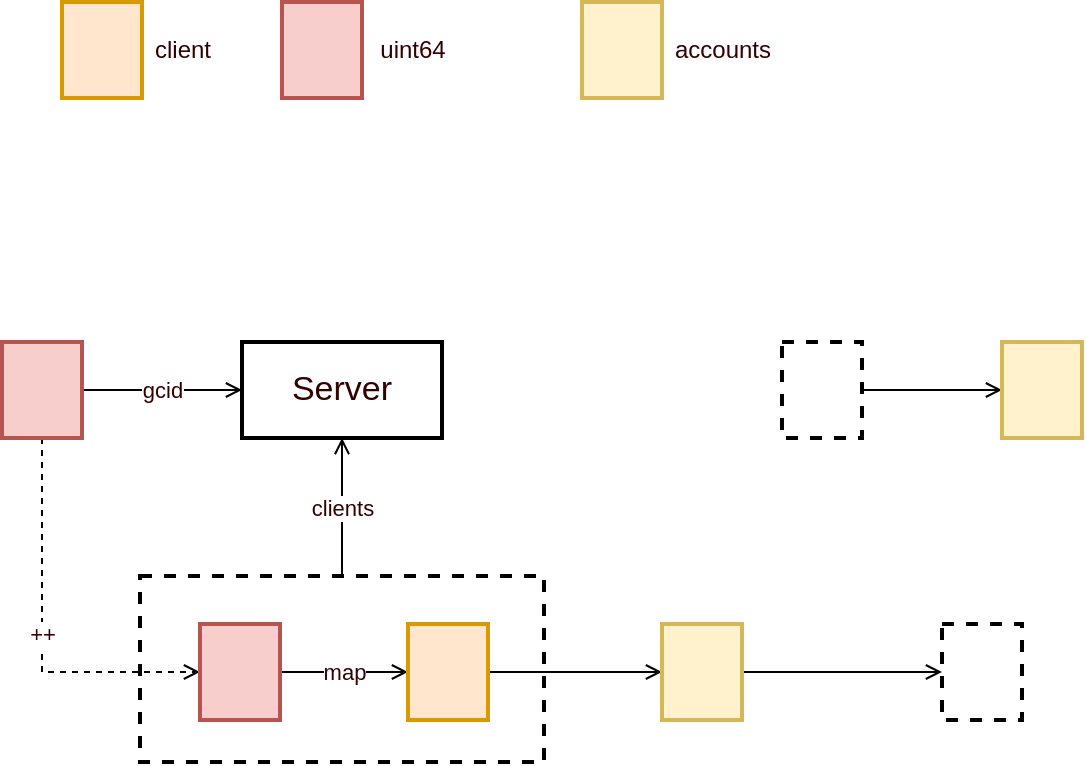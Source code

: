 <mxfile version="14.6.13" type="device" pages="5"><diagram id="h4RINFtfSCh9x0rTuDPa" name="overview"><mxGraphModel dx="2066" dy="1097" grid="1" gridSize="10" guides="1" tooltips="1" connect="1" arrows="1" fold="1" page="1" pageScale="1" pageWidth="827" pageHeight="1169" math="0" shadow="0"><root><mxCell id="RES0l4kXHB43mIRgiG5i-0"/><mxCell id="RES0l4kXHB43mIRgiG5i-1" parent="RES0l4kXHB43mIRgiG5i-0"/><mxCell id="7RLZw9Kv0_2zEB_T1hyp-14" value="" style="rounded=0;whiteSpace=wrap;html=1;strokeWidth=2;fontSize=17;fontColor=#330000;fillColor=none;dashed=1;" parent="RES0l4kXHB43mIRgiG5i-1" vertex="1"><mxGeometry x="289" y="537" width="202" height="93" as="geometry"/></mxCell><mxCell id="cq1QBiAKaF2dS-GmciVo-0" value="Server" style="rounded=0;whiteSpace=wrap;html=1;strokeWidth=2;fontSize=17;fontColor=#330000;fillColor=#ffffff;" parent="RES0l4kXHB43mIRgiG5i-1" vertex="1"><mxGeometry x="340" y="420" width="100" height="48" as="geometry"/></mxCell><mxCell id="7RLZw9Kv0_2zEB_T1hyp-1" value="" style="rounded=0;whiteSpace=wrap;html=1;strokeWidth=2;fontSize=17;fillColor=#ffe6cc;strokeColor=#d79b00;" parent="RES0l4kXHB43mIRgiG5i-1" vertex="1"><mxGeometry x="250" y="250" width="40" height="48" as="geometry"/></mxCell><mxCell id="7RLZw9Kv0_2zEB_T1hyp-2" value="client" style="text;html=1;align=center;verticalAlign=middle;resizable=0;points=[];autosize=1;strokeColor=none;fontColor=#330000;" parent="RES0l4kXHB43mIRgiG5i-1" vertex="1"><mxGeometry x="290" y="264" width="40" height="20" as="geometry"/></mxCell><mxCell id="7RLZw9Kv0_2zEB_T1hyp-7" value="gcid" style="edgeStyle=orthogonalEdgeStyle;rounded=0;orthogonalLoop=1;jettySize=auto;html=1;fontColor=#330000;startArrow=none;startFill=0;endArrow=open;endFill=0;" parent="RES0l4kXHB43mIRgiG5i-1" source="7RLZw9Kv0_2zEB_T1hyp-5" target="cq1QBiAKaF2dS-GmciVo-0" edge="1"><mxGeometry relative="1" as="geometry"/></mxCell><mxCell id="7RLZw9Kv0_2zEB_T1hyp-9" value="++" style="edgeStyle=orthogonalEdgeStyle;rounded=0;orthogonalLoop=1;jettySize=auto;html=1;fontColor=#330000;startArrow=none;startFill=0;endArrow=open;endFill=0;dashed=1;entryX=0;entryY=0.5;entryDx=0;entryDy=0;exitX=0.5;exitY=1;exitDx=0;exitDy=0;" parent="RES0l4kXHB43mIRgiG5i-1" source="7RLZw9Kv0_2zEB_T1hyp-5" target="7RLZw9Kv0_2zEB_T1hyp-8" edge="1"><mxGeometry relative="1" as="geometry"/></mxCell><mxCell id="7RLZw9Kv0_2zEB_T1hyp-5" value="" style="rounded=0;whiteSpace=wrap;html=1;strokeWidth=2;fontSize=17;fillColor=#f8cecc;strokeColor=#b85450;" parent="RES0l4kXHB43mIRgiG5i-1" vertex="1"><mxGeometry x="220" y="420" width="40" height="48" as="geometry"/></mxCell><mxCell id="7RLZw9Kv0_2zEB_T1hyp-13" value="map" style="edgeStyle=orthogonalEdgeStyle;rounded=0;orthogonalLoop=1;jettySize=auto;html=1;fontColor=#330000;startArrow=none;startFill=0;endArrow=open;endFill=0;" parent="RES0l4kXHB43mIRgiG5i-1" source="7RLZw9Kv0_2zEB_T1hyp-8" target="7RLZw9Kv0_2zEB_T1hyp-12" edge="1"><mxGeometry relative="1" as="geometry"/></mxCell><mxCell id="7RLZw9Kv0_2zEB_T1hyp-8" value="" style="rounded=0;whiteSpace=wrap;html=1;strokeWidth=2;fontSize=17;fillColor=#f8cecc;strokeColor=#b85450;" parent="RES0l4kXHB43mIRgiG5i-1" vertex="1"><mxGeometry x="319" y="561" width="40" height="48" as="geometry"/></mxCell><mxCell id="7RLZw9Kv0_2zEB_T1hyp-10" value="" style="rounded=0;whiteSpace=wrap;html=1;strokeWidth=2;fontSize=17;fillColor=#f8cecc;strokeColor=#b85450;" parent="RES0l4kXHB43mIRgiG5i-1" vertex="1"><mxGeometry x="360" y="250" width="40" height="48" as="geometry"/></mxCell><mxCell id="7RLZw9Kv0_2zEB_T1hyp-11" value="uint64" style="text;html=1;align=center;verticalAlign=middle;resizable=0;points=[];autosize=1;strokeColor=none;fontColor=#330000;" parent="RES0l4kXHB43mIRgiG5i-1" vertex="1"><mxGeometry x="400" y="264" width="50" height="20" as="geometry"/></mxCell><mxCell id="7RLZw9Kv0_2zEB_T1hyp-29" style="edgeStyle=orthogonalEdgeStyle;rounded=0;orthogonalLoop=1;jettySize=auto;html=1;exitX=1;exitY=0.5;exitDx=0;exitDy=0;entryX=0;entryY=0.5;entryDx=0;entryDy=0;fontColor=#330000;startArrow=none;startFill=0;endArrow=open;endFill=0;" parent="RES0l4kXHB43mIRgiG5i-1" source="7RLZw9Kv0_2zEB_T1hyp-12" target="7RLZw9Kv0_2zEB_T1hyp-28" edge="1"><mxGeometry relative="1" as="geometry"/></mxCell><mxCell id="7RLZw9Kv0_2zEB_T1hyp-12" value="" style="rounded=0;whiteSpace=wrap;html=1;strokeWidth=2;fontSize=17;fillColor=#ffe6cc;strokeColor=#d79b00;" parent="RES0l4kXHB43mIRgiG5i-1" vertex="1"><mxGeometry x="423" y="561" width="40" height="48" as="geometry"/></mxCell><mxCell id="7RLZw9Kv0_2zEB_T1hyp-15" value="clients" style="edgeStyle=orthogonalEdgeStyle;rounded=0;orthogonalLoop=1;jettySize=auto;html=1;exitX=0.5;exitY=0;exitDx=0;exitDy=0;entryX=0.5;entryY=1;entryDx=0;entryDy=0;fontColor=#330000;startArrow=none;startFill=0;endArrow=open;endFill=0;" parent="RES0l4kXHB43mIRgiG5i-1" source="7RLZw9Kv0_2zEB_T1hyp-14" target="cq1QBiAKaF2dS-GmciVo-0" edge="1"><mxGeometry relative="1" as="geometry"/></mxCell><mxCell id="7RLZw9Kv0_2zEB_T1hyp-25" value="" style="edgeStyle=orthogonalEdgeStyle;rounded=0;orthogonalLoop=1;jettySize=auto;html=1;fontColor=#330000;startArrow=none;startFill=0;endArrow=open;endFill=0;" parent="RES0l4kXHB43mIRgiG5i-1" source="7RLZw9Kv0_2zEB_T1hyp-22" target="7RLZw9Kv0_2zEB_T1hyp-24" edge="1"><mxGeometry relative="1" as="geometry"/></mxCell><mxCell id="7RLZw9Kv0_2zEB_T1hyp-22" value="" style="rounded=0;whiteSpace=wrap;html=1;strokeWidth=2;fontSize=17;dashed=1;fontColor=#330000;fillColor=#ffffff;" parent="RES0l4kXHB43mIRgiG5i-1" vertex="1"><mxGeometry x="610" y="420" width="40" height="48" as="geometry"/></mxCell><mxCell id="7RLZw9Kv0_2zEB_T1hyp-24" value="" style="rounded=0;whiteSpace=wrap;html=1;strokeWidth=2;fontSize=17;fillColor=#fff2cc;strokeColor=#d6b656;" parent="RES0l4kXHB43mIRgiG5i-1" vertex="1"><mxGeometry x="720" y="420" width="40" height="48" as="geometry"/></mxCell><mxCell id="7RLZw9Kv0_2zEB_T1hyp-26" value="" style="rounded=0;whiteSpace=wrap;html=1;strokeWidth=2;fontSize=17;fillColor=#fff2cc;strokeColor=#d6b656;" parent="RES0l4kXHB43mIRgiG5i-1" vertex="1"><mxGeometry x="510" y="250" width="40" height="48" as="geometry"/></mxCell><mxCell id="7RLZw9Kv0_2zEB_T1hyp-27" value="accounts" style="text;html=1;align=center;verticalAlign=middle;resizable=0;points=[];autosize=1;strokeColor=none;fontColor=#330000;" parent="RES0l4kXHB43mIRgiG5i-1" vertex="1"><mxGeometry x="550" y="264" width="60" height="20" as="geometry"/></mxCell><mxCell id="7RLZw9Kv0_2zEB_T1hyp-30" style="edgeStyle=orthogonalEdgeStyle;rounded=0;orthogonalLoop=1;jettySize=auto;html=1;exitX=1;exitY=0.5;exitDx=0;exitDy=0;fontColor=#330000;startArrow=none;startFill=0;endArrow=open;endFill=0;entryX=0;entryY=0.5;entryDx=0;entryDy=0;" parent="RES0l4kXHB43mIRgiG5i-1" source="7RLZw9Kv0_2zEB_T1hyp-28" target="7RLZw9Kv0_2zEB_T1hyp-31" edge="1"><mxGeometry relative="1" as="geometry"><mxPoint x="680" y="585" as="targetPoint"/></mxGeometry></mxCell><mxCell id="7RLZw9Kv0_2zEB_T1hyp-28" value="" style="rounded=0;whiteSpace=wrap;html=1;strokeWidth=2;fontSize=17;fillColor=#fff2cc;strokeColor=#d6b656;" parent="RES0l4kXHB43mIRgiG5i-1" vertex="1"><mxGeometry x="550" y="561" width="40" height="48" as="geometry"/></mxCell><mxCell id="7RLZw9Kv0_2zEB_T1hyp-31" value="" style="rounded=0;whiteSpace=wrap;html=1;strokeWidth=2;fontSize=17;dashed=1;fontColor=#330000;fillColor=#ffffff;" parent="RES0l4kXHB43mIRgiG5i-1" vertex="1"><mxGeometry x="690" y="561" width="40" height="48" as="geometry"/></mxCell></root></mxGraphModel></diagram><diagram id="_3L41izpshyS6kLxPqb4" name="message"><mxGraphModel dx="2066" dy="1097" grid="1" gridSize="10" guides="1" tooltips="1" connect="1" arrows="1" fold="1" page="1" pageScale="1" pageWidth="827" pageHeight="1169" math="0" shadow="0"><root><mxCell id="0"/><mxCell id="1" parent="0"/><mxCell id="ISKHGN2ewVVtXIytyZ2p-1" value="server" style="rounded=1;whiteSpace=wrap;html=1;arcSize=40;" parent="1" vertex="1"><mxGeometry x="364" y="170" width="120" height="40" as="geometry"/></mxCell><mxCell id="ISKHGN2ewVVtXIytyZ2p-2" value="" style="edgeStyle=orthogonalEdgeStyle;html=1;verticalAlign=bottom;endArrow=open;endSize=8;" parent="1" source="ISKHGN2ewVVtXIytyZ2p-1" edge="1"><mxGeometry relative="1" as="geometry"><mxPoint x="424" y="560" as="targetPoint"/></mxGeometry></mxCell><mxCell id="ISKHGN2ewVVtXIytyZ2p-3" value="subscribe" style="rounded=1;whiteSpace=wrap;html=1;arcSize=40;" parent="1" vertex="1"><mxGeometry x="70" y="170" width="120" height="40" as="geometry"/></mxCell><mxCell id="ISKHGN2ewVVtXIytyZ2p-4" value="" style="edgeStyle=orthogonalEdgeStyle;html=1;verticalAlign=bottom;endArrow=open;endSize=8;" parent="1" source="ISKHGN2ewVVtXIytyZ2p-3" edge="1"><mxGeometry relative="1" as="geometry"><mxPoint x="130" y="580" as="targetPoint"/></mxGeometry></mxCell><mxCell id="ISKHGN2ewVVtXIytyZ2p-5" value="publish" style="rounded=1;whiteSpace=wrap;html=1;arcSize=40;" parent="1" vertex="1"><mxGeometry x="670" y="170" width="120" height="40" as="geometry"/></mxCell><mxCell id="ISKHGN2ewVVtXIytyZ2p-6" value="" style="edgeStyle=orthogonalEdgeStyle;html=1;verticalAlign=bottom;endArrow=open;endSize=8;" parent="1" source="ISKHGN2ewVVtXIytyZ2p-5" edge="1"><mxGeometry relative="1" as="geometry"><mxPoint x="730" y="570" as="targetPoint"/></mxGeometry></mxCell><mxCell id="ISKHGN2ewVVtXIytyZ2p-8" value="INFO" style="html=1;verticalAlign=bottom;endArrow=none;startArrow=block;startFill=1;endFill=0;" parent="1" edge="1"><mxGeometry width="80" relative="1" as="geometry"><mxPoint x="140" y="260" as="sourcePoint"/><mxPoint x="410" y="260" as="targetPoint"/></mxGeometry></mxCell><mxCell id="ISKHGN2ewVVtXIytyZ2p-10" value="INFO" style="html=1;verticalAlign=bottom;endArrow=block;startArrow=none;startFill=0;endFill=1;" parent="1" edge="1"><mxGeometry width="80" relative="1" as="geometry"><mxPoint x="440" y="350" as="sourcePoint"/><mxPoint x="710" y="350" as="targetPoint"/></mxGeometry></mxCell><mxCell id="ISKHGN2ewVVtXIytyZ2p-11" value="CONNECT" style="html=1;verticalAlign=bottom;endArrow=block;startArrow=none;startFill=0;endFill=1;" parent="1" edge="1"><mxGeometry width="80" relative="1" as="geometry"><mxPoint x="144" y="310" as="sourcePoint"/><mxPoint x="414" y="310" as="targetPoint"/></mxGeometry></mxCell><mxCell id="ISKHGN2ewVVtXIytyZ2p-12" value="SUB" style="html=1;verticalAlign=bottom;endArrow=block;startArrow=none;startFill=0;endFill=1;" parent="1" edge="1"><mxGeometry width="80" relative="1" as="geometry"><mxPoint x="144" y="370" as="sourcePoint"/><mxPoint x="414" y="370" as="targetPoint"/></mxGeometry></mxCell><mxCell id="ISKHGN2ewVVtXIytyZ2p-13" value="CONNECT" style="html=1;verticalAlign=bottom;endArrow=none;startArrow=block;startFill=1;endFill=0;" parent="1" edge="1"><mxGeometry width="80" relative="1" as="geometry"><mxPoint x="440" y="400" as="sourcePoint"/><mxPoint x="710" y="400" as="targetPoint"/></mxGeometry></mxCell><mxCell id="ISKHGN2ewVVtXIytyZ2p-14" value="PUB" style="html=1;verticalAlign=bottom;endArrow=none;startArrow=block;startFill=1;endFill=0;" parent="1" edge="1"><mxGeometry width="80" relative="1" as="geometry"><mxPoint x="440" y="460" as="sourcePoint"/><mxPoint x="710" y="460" as="targetPoint"/></mxGeometry></mxCell><mxCell id="ISKHGN2ewVVtXIytyZ2p-15" value="MSG" style="html=1;verticalAlign=bottom;endArrow=none;startArrow=block;startFill=1;endFill=0;" parent="1" edge="1"><mxGeometry width="80" relative="1" as="geometry"><mxPoint x="144" y="480" as="sourcePoint"/><mxPoint x="414" y="480" as="targetPoint"/></mxGeometry></mxCell></root></mxGraphModel></diagram><diagram id="L4mrSc72nYsSrHOKKoh1" name="sublist"><mxGraphModel dx="2066" dy="1097" grid="1" gridSize="10" guides="1" tooltips="1" connect="1" arrows="1" fold="1" page="1" pageScale="1" pageWidth="827" pageHeight="1169" math="0" shadow="0"><root><mxCell id="18H9KbDrCrHH_IUkFvvZ-0"/><mxCell id="18H9KbDrCrHH_IUkFvvZ-1" parent="18H9KbDrCrHH_IUkFvvZ-0"/><mxCell id="FksagteWSIFmfYy2PmZ5-102" value="" style="rounded=0;whiteSpace=wrap;html=1;strokeWidth=2;fontSize=17;fillColor=#f5f5f5;strokeColor=#666666;fontColor=#333333;" parent="18H9KbDrCrHH_IUkFvvZ-1" vertex="1"><mxGeometry x="432" y="947" width="180" height="70" as="geometry"/></mxCell><mxCell id="FksagteWSIFmfYy2PmZ5-109" value="" style="rounded=0;whiteSpace=wrap;html=1;strokeWidth=2;fontSize=17;fillColor=#f5f5f5;strokeColor=#666666;fontColor=#333333;shadow=0;" parent="18H9KbDrCrHH_IUkFvvZ-1" vertex="1"><mxGeometry x="487" y="1065" width="70" height="70" as="geometry"/></mxCell><mxCell id="FksagteWSIFmfYy2PmZ5-95" value="" style="rounded=0;whiteSpace=wrap;html=1;strokeWidth=2;fontSize=17;fillColor=#f5f5f5;strokeColor=#666666;fontColor=#333333;" parent="18H9KbDrCrHH_IUkFvvZ-1" vertex="1"><mxGeometry x="432" y="830" width="180" height="70" as="geometry"/></mxCell><mxCell id="FksagteWSIFmfYy2PmZ5-34" value="" style="rounded=0;whiteSpace=wrap;html=1;strokeWidth=2;fontSize=17;dashed=1;fillColor=none;" parent="18H9KbDrCrHH_IUkFvvZ-1" vertex="1"><mxGeometry x="275" y="632.5" width="210" height="90" as="geometry"/></mxCell><mxCell id="FksagteWSIFmfYy2PmZ5-44" value="" style="rounded=0;whiteSpace=wrap;html=1;strokeWidth=2;fontSize=17;fillColor=#f5f5f5;strokeColor=#666666;fontColor=#333333;" parent="18H9KbDrCrHH_IUkFvvZ-1" vertex="1"><mxGeometry x="87" y="189" width="450" height="150" as="geometry"/></mxCell><mxCell id="FksagteWSIFmfYy2PmZ5-49" value="" style="rounded=0;whiteSpace=wrap;html=1;strokeWidth=2;fontSize=17;dashed=1;fillColor=none;" parent="18H9KbDrCrHH_IUkFvvZ-1" vertex="1"><mxGeometry x="130" y="371.5" width="370" height="370" as="geometry"/></mxCell><mxCell id="FksagteWSIFmfYy2PmZ5-43" value="" style="rounded=0;whiteSpace=wrap;html=1;strokeWidth=2;fontSize=17;fillColor=none;dashed=1;" parent="18H9KbDrCrHH_IUkFvvZ-1" vertex="1"><mxGeometry x="305" y="218" width="220" height="92" as="geometry"/></mxCell><mxCell id="BFQq_Hk1QNxnC1fBzy6L-9" value="map" style="edgeStyle=orthogonalEdgeStyle;rounded=0;orthogonalLoop=1;jettySize=auto;html=1;exitX=1;exitY=0.5;exitDx=0;exitDy=0;entryX=0;entryY=0.5;entryDx=0;entryDy=0;startArrow=none;startFill=0;endArrow=open;endFill=0;" parent="18H9KbDrCrHH_IUkFvvZ-1" source="BFQq_Hk1QNxnC1fBzy6L-10" target="BFQq_Hk1QNxnC1fBzy6L-11" edge="1"><mxGeometry relative="1" as="geometry"/></mxCell><mxCell id="BFQq_Hk1QNxnC1fBzy6L-10" value="" style="rounded=0;whiteSpace=wrap;html=1;strokeWidth=2;fontSize=17;fillColor=#ffe6cc;strokeColor=#d79b00;" parent="18H9KbDrCrHH_IUkFvvZ-1" vertex="1"><mxGeometry x="330" y="240" width="40" height="48" as="geometry"/></mxCell><mxCell id="FksagteWSIFmfYy2PmZ5-68" style="edgeStyle=orthogonalEdgeStyle;rounded=0;orthogonalLoop=1;jettySize=auto;html=1;exitX=1;exitY=0.5;exitDx=0;exitDy=0;entryX=1;entryY=0.5;entryDx=0;entryDy=0;endArrow=block;endFill=0;" parent="18H9KbDrCrHH_IUkFvvZ-1" source="BFQq_Hk1QNxnC1fBzy6L-11" target="FksagteWSIFmfYy2PmZ5-49" edge="1"><mxGeometry relative="1" as="geometry"><Array as="points"><mxPoint x="590" y="264.5"/><mxPoint x="590" y="556.5"/></Array></mxGeometry></mxCell><mxCell id="BFQq_Hk1QNxnC1fBzy6L-11" value="" style="rounded=0;whiteSpace=wrap;html=1;strokeWidth=2;fontSize=17;fillColor=#dae8fc;strokeColor=#6c8ebf;" parent="18H9KbDrCrHH_IUkFvvZ-1" vertex="1"><mxGeometry x="460" y="240" width="40" height="48" as="geometry"/></mxCell><mxCell id="BFQq_Hk1QNxnC1fBzy6L-19" value="" style="rounded=0;whiteSpace=wrap;html=1;strokeWidth=2;fontSize=17;fillColor=#dae8fc;strokeColor=#6c8ebf;" parent="18H9KbDrCrHH_IUkFvvZ-1" vertex="1"><mxGeometry x="129" y="70" width="40" height="48" as="geometry"/></mxCell><mxCell id="BFQq_Hk1QNxnC1fBzy6L-20" value="node" style="text;html=1;align=center;verticalAlign=middle;resizable=0;points=[];autosize=1;strokeColor=none;" parent="18H9KbDrCrHH_IUkFvvZ-1" vertex="1"><mxGeometry x="169" y="84" width="40" height="20" as="geometry"/></mxCell><mxCell id="FksagteWSIFmfYy2PmZ5-9" value="" style="rounded=0;whiteSpace=wrap;html=1;strokeWidth=2;fontSize=17;fillColor=#fff2cc;strokeColor=#d6b656;" parent="18H9KbDrCrHH_IUkFvvZ-1" vertex="1"><mxGeometry x="269" y="70" width="40" height="48" as="geometry"/></mxCell><mxCell id="FksagteWSIFmfYy2PmZ5-10" value="*subscription" style="text;html=1;align=center;verticalAlign=middle;resizable=0;points=[];autosize=1;strokeColor=none;" parent="18H9KbDrCrHH_IUkFvvZ-1" vertex="1"><mxGeometry x="309" y="84" width="80" height="20" as="geometry"/></mxCell><mxCell id="FksagteWSIFmfYy2PmZ5-13" value="map" style="edgeStyle=orthogonalEdgeStyle;rounded=0;orthogonalLoop=1;jettySize=auto;html=1;exitX=1;exitY=0.5;exitDx=0;exitDy=0;entryX=0;entryY=0.5;entryDx=0;entryDy=0;endArrow=open;endFill=0;" parent="18H9KbDrCrHH_IUkFvvZ-1" source="FksagteWSIFmfYy2PmZ5-11" target="FksagteWSIFmfYy2PmZ5-12" edge="1"><mxGeometry relative="1" as="geometry"/></mxCell><mxCell id="FksagteWSIFmfYy2PmZ5-11" value="" style="rounded=0;whiteSpace=wrap;html=1;strokeWidth=2;fontSize=17;fillColor=#fff2cc;strokeColor=#d6b656;" parent="18H9KbDrCrHH_IUkFvvZ-1" vertex="1"><mxGeometry x="230" y="527" width="40" height="48" as="geometry"/></mxCell><mxCell id="FksagteWSIFmfYy2PmZ5-12" value="" style="rounded=0;whiteSpace=wrap;html=1;strokeWidth=2;fontSize=17;fillColor=#fff2cc;strokeColor=#d6b656;" parent="18H9KbDrCrHH_IUkFvvZ-1" vertex="1"><mxGeometry x="367" y="527" width="40" height="48" as="geometry"/></mxCell><mxCell id="FksagteWSIFmfYy2PmZ5-26" value="" style="rounded=0;whiteSpace=wrap;html=1;strokeWidth=2;fontSize=17;dashed=1;fillColor=none;" parent="18H9KbDrCrHH_IUkFvvZ-1" vertex="1"><mxGeometry x="210" y="507" width="210" height="90" as="geometry"/></mxCell><mxCell id="FksagteWSIFmfYy2PmZ5-28" value="&amp;gt;" style="rounded=0;whiteSpace=wrap;html=1;strokeWidth=2;fontSize=17;fillColor=#dae8fc;strokeColor=#6c8ebf;" parent="18H9KbDrCrHH_IUkFvvZ-1" vertex="1"><mxGeometry x="210" y="242" width="40" height="48" as="geometry"/></mxCell><mxCell id="FksagteWSIFmfYy2PmZ5-29" value="&lt;sub style=&quot;font-size: 30px;&quot;&gt;*&lt;/sub&gt;" style="rounded=0;whiteSpace=wrap;html=1;strokeWidth=2;fontSize=30;fillColor=#dae8fc;strokeColor=#6c8ebf;" parent="18H9KbDrCrHH_IUkFvvZ-1" vertex="1"><mxGeometry x="109" y="242" width="40" height="48" as="geometry"/></mxCell><mxCell id="FksagteWSIFmfYy2PmZ5-31" value="map" style="edgeStyle=orthogonalEdgeStyle;rounded=0;orthogonalLoop=1;jettySize=auto;html=1;exitX=1;exitY=0.5;exitDx=0;exitDy=0;entryX=0;entryY=0.5;entryDx=0;entryDy=0;endArrow=open;endFill=0;" parent="18H9KbDrCrHH_IUkFvvZ-1" source="FksagteWSIFmfYy2PmZ5-32" target="FksagteWSIFmfYy2PmZ5-33" edge="1"><mxGeometry relative="1" as="geometry"/></mxCell><mxCell id="FksagteWSIFmfYy2PmZ5-32" value="" style="rounded=0;whiteSpace=wrap;html=1;strokeWidth=2;fontSize=17;fillColor=#fff2cc;strokeColor=#d6b656;" parent="18H9KbDrCrHH_IUkFvvZ-1" vertex="1"><mxGeometry x="295" y="652.5" width="40" height="48" as="geometry"/></mxCell><mxCell id="FksagteWSIFmfYy2PmZ5-33" value="" style="rounded=0;whiteSpace=wrap;html=1;strokeWidth=2;fontSize=17;fillColor=#fff2cc;strokeColor=#d6b656;" parent="18H9KbDrCrHH_IUkFvvZ-1" vertex="1"><mxGeometry x="432" y="652.5" width="40" height="48" as="geometry"/></mxCell><mxCell id="FksagteWSIFmfYy2PmZ5-36" value="map" style="edgeStyle=orthogonalEdgeStyle;rounded=0;orthogonalLoop=1;jettySize=auto;html=1;exitX=1;exitY=0.5;exitDx=0;exitDy=0;entryX=0;entryY=0.5;entryDx=0;entryDy=0;endArrow=open;endFill=0;" parent="18H9KbDrCrHH_IUkFvvZ-1" source="FksagteWSIFmfYy2PmZ5-52" target="FksagteWSIFmfYy2PmZ5-34" edge="1"><mxGeometry relative="1" as="geometry"><mxPoint x="-15" y="750.5" as="sourcePoint"/></mxGeometry></mxCell><mxCell id="FksagteWSIFmfYy2PmZ5-45" value="level" style="text;html=1;align=center;verticalAlign=middle;resizable=0;points=[];autosize=1;strokeColor=none;" parent="18H9KbDrCrHH_IUkFvvZ-1" vertex="1"><mxGeometry x="87" y="190" width="40" height="20" as="geometry"/></mxCell><mxCell id="FksagteWSIFmfYy2PmZ5-52" value="" style="rounded=0;whiteSpace=wrap;html=1;strokeWidth=2;fontSize=17;" parent="18H9KbDrCrHH_IUkFvvZ-1" vertex="1"><mxGeometry x="165" y="653.5" width="40" height="48" as="geometry"/></mxCell><mxCell id="FksagteWSIFmfYy2PmZ5-53" value="queue" style="text;html=1;align=center;verticalAlign=middle;resizable=0;points=[];autosize=1;strokeColor=none;" parent="18H9KbDrCrHH_IUkFvvZ-1" vertex="1"><mxGeometry x="160" y="702.5" width="50" height="20" as="geometry"/></mxCell><mxCell id="FksagteWSIFmfYy2PmZ5-54" value="" style="rounded=0;whiteSpace=wrap;html=1;strokeWidth=2;fontSize=17;fillColor=#f5f5f5;strokeColor=#666666;fontColor=#333333;" parent="18H9KbDrCrHH_IUkFvvZ-1" vertex="1"><mxGeometry x="416" y="70" width="40" height="48" as="geometry"/></mxCell><mxCell id="FksagteWSIFmfYy2PmZ5-55" value="level" style="text;html=1;align=center;verticalAlign=middle;resizable=0;points=[];autosize=1;strokeColor=none;" parent="18H9KbDrCrHH_IUkFvvZ-1" vertex="1"><mxGeometry x="456" y="84" width="40" height="20" as="geometry"/></mxCell><mxCell id="FksagteWSIFmfYy2PmZ5-69" value="root" style="text;html=1;align=center;verticalAlign=middle;resizable=0;points=[];autosize=1;strokeColor=none;" parent="18H9KbDrCrHH_IUkFvvZ-1" vertex="1"><mxGeometry x="87" y="170" width="40" height="20" as="geometry"/></mxCell><mxCell id="FksagteWSIFmfYy2PmZ5-80" style="edgeStyle=orthogonalEdgeStyle;rounded=0;orthogonalLoop=1;jettySize=auto;html=1;exitX=0;exitY=0.5;exitDx=0;exitDy=0;fontSize=26;endArrow=open;endFill=0;entryX=1;entryY=0.5;entryDx=0;entryDy=0;" parent="18H9KbDrCrHH_IUkFvvZ-1" source="FksagteWSIFmfYy2PmZ5-79" target="FksagteWSIFmfYy2PmZ5-33" edge="1"><mxGeometry relative="1" as="geometry"><mxPoint x="560" y="621.5" as="targetPoint"/></mxGeometry></mxCell><mxCell id="FksagteWSIFmfYy2PmZ5-79" value="Client" style="rounded=0;whiteSpace=wrap;html=1;strokeWidth=2;fontSize=17;" parent="18H9KbDrCrHH_IUkFvvZ-1" vertex="1"><mxGeometry x="547" y="652.5" width="100" height="48" as="geometry"/></mxCell><mxCell id="FksagteWSIFmfYy2PmZ5-82" value="token" style="text;html=1;align=center;verticalAlign=middle;resizable=0;points=[];autosize=1;strokeColor=none;fontSize=12;" parent="18H9KbDrCrHH_IUkFvvZ-1" vertex="1"><mxGeometry x="330" y="222" width="40" height="20" as="geometry"/></mxCell><mxCell id="FksagteWSIFmfYy2PmZ5-94" value="" style="edgeStyle=none;rounded=0;orthogonalLoop=1;jettySize=auto;html=1;fontSize=17;endArrow=open;endFill=0;" parent="18H9KbDrCrHH_IUkFvvZ-1" edge="1"><mxGeometry relative="1" as="geometry"><mxPoint x="250" y="985" as="sourcePoint"/><mxPoint x="310" y="985" as="targetPoint"/></mxGeometry></mxCell><mxCell id="FksagteWSIFmfYy2PmZ5-85" value="account.update.*" style="text;html=1;align=center;verticalAlign=middle;resizable=0;points=[];autosize=1;strokeColor=none;fontSize=17;" parent="18H9KbDrCrHH_IUkFvvZ-1" vertex="1"><mxGeometry x="90" y="967" width="140" height="30" as="geometry"/></mxCell><mxCell id="FksagteWSIFmfYy2PmZ5-88" value="account" style="text;html=1;align=center;verticalAlign=middle;resizable=0;points=[];autosize=1;strokeColor=none;fontSize=17;" parent="18H9KbDrCrHH_IUkFvvZ-1" vertex="1"><mxGeometry x="322" y="850" width="80" height="30" as="geometry"/></mxCell><mxCell id="FksagteWSIFmfYy2PmZ5-89" value="update" style="text;html=1;align=center;verticalAlign=middle;resizable=0;points=[];autosize=1;strokeColor=none;fontSize=17;" parent="18H9KbDrCrHH_IUkFvvZ-1" vertex="1"><mxGeometry x="327" y="967" width="70" height="30" as="geometry"/></mxCell><mxCell id="FksagteWSIFmfYy2PmZ5-90" value="*" style="text;html=1;align=center;verticalAlign=middle;resizable=0;points=[];autosize=1;strokeColor=none;fontSize=27;" parent="18H9KbDrCrHH_IUkFvvZ-1" vertex="1"><mxGeometry x="327" y="1080" width="30" height="40" as="geometry"/></mxCell><mxCell id="FksagteWSIFmfYy2PmZ5-97" value="map" style="edgeStyle=orthogonalEdgeStyle;rounded=0;orthogonalLoop=1;jettySize=auto;html=1;exitX=1;exitY=0.5;exitDx=0;exitDy=0;entryX=0;entryY=0.5;entryDx=0;entryDy=0;startArrow=none;startFill=0;endArrow=open;endFill=0;" parent="18H9KbDrCrHH_IUkFvvZ-1" source="FksagteWSIFmfYy2PmZ5-98" target="FksagteWSIFmfYy2PmZ5-99" edge="1"><mxGeometry relative="1" as="geometry"/></mxCell><mxCell id="FksagteWSIFmfYy2PmZ5-98" value="" style="rounded=0;whiteSpace=wrap;html=1;strokeWidth=2;fontSize=17;fillColor=#ffe6cc;strokeColor=#d79b00;" parent="18H9KbDrCrHH_IUkFvvZ-1" vertex="1"><mxGeometry x="452" y="841" width="40" height="48" as="geometry"/></mxCell><mxCell id="FksagteWSIFmfYy2PmZ5-108" style="edgeStyle=orthogonalEdgeStyle;rounded=0;orthogonalLoop=1;jettySize=auto;html=1;exitX=1;exitY=0.5;exitDx=0;exitDy=0;entryX=1;entryY=0.25;entryDx=0;entryDy=0;dashed=1;fontSize=17;endArrow=open;endFill=0;" parent="18H9KbDrCrHH_IUkFvvZ-1" source="FksagteWSIFmfYy2PmZ5-99" target="FksagteWSIFmfYy2PmZ5-102" edge="1"><mxGeometry relative="1" as="geometry"><Array as="points"><mxPoint x="630" y="865"/><mxPoint x="630" y="965"/></Array></mxGeometry></mxCell><mxCell id="FksagteWSIFmfYy2PmZ5-99" value="" style="rounded=0;whiteSpace=wrap;html=1;strokeWidth=2;fontSize=17;fillColor=#dae8fc;strokeColor=#6c8ebf;" parent="18H9KbDrCrHH_IUkFvvZ-1" vertex="1"><mxGeometry x="552" y="841" width="40" height="48" as="geometry"/></mxCell><mxCell id="FksagteWSIFmfYy2PmZ5-103" value="map" style="edgeStyle=orthogonalEdgeStyle;rounded=0;orthogonalLoop=1;jettySize=auto;html=1;exitX=1;exitY=0.5;exitDx=0;exitDy=0;entryX=0;entryY=0.5;entryDx=0;entryDy=0;startArrow=none;startFill=0;endArrow=open;endFill=0;" parent="18H9KbDrCrHH_IUkFvvZ-1" source="FksagteWSIFmfYy2PmZ5-104" target="FksagteWSIFmfYy2PmZ5-105" edge="1"><mxGeometry relative="1" as="geometry"/></mxCell><mxCell id="FksagteWSIFmfYy2PmZ5-104" value="" style="rounded=0;whiteSpace=wrap;html=1;strokeWidth=2;fontSize=17;fillColor=#ffe6cc;strokeColor=#d79b00;" parent="18H9KbDrCrHH_IUkFvvZ-1" vertex="1"><mxGeometry x="452" y="958" width="40" height="48" as="geometry"/></mxCell><mxCell id="FksagteWSIFmfYy2PmZ5-114" style="edgeStyle=orthogonalEdgeStyle;rounded=0;orthogonalLoop=1;jettySize=auto;html=1;exitX=1;exitY=0.5;exitDx=0;exitDy=0;entryX=1;entryY=0.5;entryDx=0;entryDy=0;dashed=1;fontSize=17;endArrow=open;endFill=0;" parent="18H9KbDrCrHH_IUkFvvZ-1" source="FksagteWSIFmfYy2PmZ5-105" target="FksagteWSIFmfYy2PmZ5-109" edge="1"><mxGeometry relative="1" as="geometry"><Array as="points"><mxPoint x="630" y="982"/><mxPoint x="630" y="1100"/></Array></mxGeometry></mxCell><mxCell id="FksagteWSIFmfYy2PmZ5-105" value="" style="rounded=0;whiteSpace=wrap;html=1;strokeWidth=2;fontSize=17;fillColor=#dae8fc;strokeColor=#6c8ebf;" parent="18H9KbDrCrHH_IUkFvvZ-1" vertex="1"><mxGeometry x="552" y="958" width="40" height="48" as="geometry"/></mxCell><mxCell id="FksagteWSIFmfYy2PmZ5-112" value="*" style="rounded=0;whiteSpace=wrap;html=1;strokeWidth=2;fontSize=27;fillColor=#dae8fc;strokeColor=#6c8ebf;verticalAlign=middle;" parent="18H9KbDrCrHH_IUkFvvZ-1" vertex="1"><mxGeometry x="502" y="1076" width="40" height="48" as="geometry"/></mxCell><mxCell id="FksagteWSIFmfYy2PmZ5-119" value="" style="edgeStyle=none;rounded=0;orthogonalLoop=1;jettySize=auto;html=1;fontSize=17;endArrow=open;endFill=0;" parent="18H9KbDrCrHH_IUkFvvZ-1" edge="1"><mxGeometry relative="1" as="geometry"><mxPoint x="250" y="950" as="sourcePoint"/><mxPoint x="310" y="890" as="targetPoint"/></mxGeometry></mxCell><mxCell id="FksagteWSIFmfYy2PmZ5-120" value="" style="edgeStyle=none;rounded=0;orthogonalLoop=1;jettySize=auto;html=1;fontSize=17;endArrow=open;endFill=0;" parent="18H9KbDrCrHH_IUkFvvZ-1" edge="1"><mxGeometry relative="1" as="geometry"><mxPoint x="250" y="1026" as="sourcePoint"/><mxPoint x="310" y="1080" as="targetPoint"/></mxGeometry></mxCell><mxCell id="FksagteWSIFmfYy2PmZ5-122" value="&lt;font style=&quot;font-size: 12px&quot;&gt;root&lt;/font&gt;" style="text;html=1;align=center;verticalAlign=middle;resizable=0;points=[];autosize=1;strokeColor=none;fontSize=12;" parent="18H9KbDrCrHH_IUkFvvZ-1" vertex="1"><mxGeometry x="432" y="810" width="40" height="20" as="geometry"/></mxCell><mxCell id="FksagteWSIFmfYy2PmZ5-123" value="account" style="text;html=1;align=center;verticalAlign=middle;resizable=0;points=[];autosize=1;strokeColor=none;fontSize=12;" parent="18H9KbDrCrHH_IUkFvvZ-1" vertex="1"><mxGeometry x="432" y="927" width="60" height="20" as="geometry"/></mxCell><mxCell id="FksagteWSIFmfYy2PmZ5-124" value="update" style="text;html=1;align=center;verticalAlign=middle;resizable=0;points=[];autosize=1;strokeColor=none;fontSize=12;" parent="18H9KbDrCrHH_IUkFvvZ-1" vertex="1"><mxGeometry x="487" y="1045" width="50" height="20" as="geometry"/></mxCell><mxCell id="IXTjnWBI4lOWEblSJZsS-10" value="" style="group" parent="18H9KbDrCrHH_IUkFvvZ-1" vertex="1" connectable="0"><mxGeometry x="190" y="400" width="250" height="75" as="geometry"/></mxCell><mxCell id="IXTjnWBI4lOWEblSJZsS-0" value="" style="rounded=0;whiteSpace=wrap;html=1;strokeWidth=2;fontSize=17;fillColor=#f5f5f5;strokeColor=#666666;fontColor=#333333;" parent="IXTjnWBI4lOWEblSJZsS-10" vertex="1"><mxGeometry x="14.5" width="225" height="75" as="geometry"/></mxCell><mxCell id="IXTjnWBI4lOWEblSJZsS-1" value="" style="rounded=0;whiteSpace=wrap;html=1;strokeWidth=2;fontSize=17;fillColor=none;dashed=1;" parent="IXTjnWBI4lOWEblSJZsS-10" vertex="1"><mxGeometry x="122.5" y="14" width="110.0" height="46" as="geometry"/></mxCell><mxCell id="IXTjnWBI4lOWEblSJZsS-3" value="" style="rounded=0;whiteSpace=wrap;html=1;strokeWidth=2;fontSize=17;fillColor=#ffe6cc;strokeColor=#d79b00;" parent="IXTjnWBI4lOWEblSJZsS-10" vertex="1"><mxGeometry x="135.0" y="25" width="20.0" height="24" as="geometry"/></mxCell><mxCell id="IXTjnWBI4lOWEblSJZsS-4" value="" style="rounded=0;whiteSpace=wrap;html=1;strokeWidth=2;fontSize=17;fillColor=#dae8fc;strokeColor=#6c8ebf;" parent="IXTjnWBI4lOWEblSJZsS-10" vertex="1"><mxGeometry x="200" y="25" width="20.0" height="24" as="geometry"/></mxCell><mxCell id="IXTjnWBI4lOWEblSJZsS-2" value="" style="edgeStyle=orthogonalEdgeStyle;rounded=0;orthogonalLoop=1;jettySize=auto;html=1;exitX=1;exitY=0.5;exitDx=0;exitDy=0;entryX=0;entryY=0.5;entryDx=0;entryDy=0;startArrow=none;startFill=0;endArrow=open;endFill=0;" parent="IXTjnWBI4lOWEblSJZsS-10" source="IXTjnWBI4lOWEblSJZsS-3" target="IXTjnWBI4lOWEblSJZsS-4" edge="1"><mxGeometry relative="1" as="geometry"/></mxCell><mxCell id="IXTjnWBI4lOWEblSJZsS-5" value="" style="rounded=0;whiteSpace=wrap;html=1;strokeWidth=2;fontSize=17;fillColor=#dae8fc;strokeColor=#6c8ebf;" parent="IXTjnWBI4lOWEblSJZsS-10" vertex="1"><mxGeometry x="75.0" y="26" width="20.0" height="24" as="geometry"/></mxCell><mxCell id="IXTjnWBI4lOWEblSJZsS-6" value="" style="rounded=0;whiteSpace=wrap;html=1;strokeWidth=2;fontSize=30;fillColor=#dae8fc;strokeColor=#6c8ebf;" parent="IXTjnWBI4lOWEblSJZsS-10" vertex="1"><mxGeometry x="24.5" y="26" width="20.0" height="24" as="geometry"/></mxCell><mxCell id="IXTjnWBI4lOWEblSJZsS-11" value="level" style="text;html=1;align=center;verticalAlign=middle;resizable=0;points=[];autosize=1;strokeColor=none;fontColor=#330000;" parent="IXTjnWBI4lOWEblSJZsS-10" vertex="1"><mxGeometry x="14.5" width="40" height="20" as="geometry"/></mxCell></root></mxGraphModel></diagram><diagram id="hUtT9SItdzd1uLHswSvd" name="server"><mxGraphModel dx="2066" dy="1097" grid="1" gridSize="10" guides="1" tooltips="1" connect="1" arrows="1" fold="1" page="1" pageScale="1" pageWidth="827" pageHeight="1169" math="0" shadow="0"><root><mxCell id="wVBenWPNwZOyuyF8eQFN-0"/><mxCell id="wVBenWPNwZOyuyF8eQFN-1" parent="wVBenWPNwZOyuyF8eQFN-0"/><mxCell id="wVBenWPNwZOyuyF8eQFN-11" style="edgeStyle=orthogonalEdgeStyle;rounded=0;orthogonalLoop=1;jettySize=auto;html=1;exitX=0.5;exitY=1;exitDx=0;exitDy=0;entryX=0.5;entryY=0;entryDx=0;entryDy=0;dashed=1;fontSize=12;endArrow=open;endFill=0;" parent="wVBenWPNwZOyuyF8eQFN-1" source="wVBenWPNwZOyuyF8eQFN-2" target="wVBenWPNwZOyuyF8eQFN-3" edge="1"><mxGeometry relative="1" as="geometry"/></mxCell><mxCell id="wVBenWPNwZOyuyF8eQFN-2" value="listener" style="rounded=0;whiteSpace=wrap;html=1;strokeWidth=2;fontSize=17;shadow=0;fillColor=#ffffff;align=center;" parent="wVBenWPNwZOyuyF8eQFN-1" vertex="1"><mxGeometry x="359" y="292" width="110" height="48" as="geometry"/></mxCell><mxCell id="wVBenWPNwZOyuyF8eQFN-12" style="edgeStyle=orthogonalEdgeStyle;rounded=0;orthogonalLoop=1;jettySize=auto;html=1;exitX=0.5;exitY=1;exitDx=0;exitDy=0;entryX=0.5;entryY=0;entryDx=0;entryDy=0;fontSize=12;endArrow=open;endFill=0;" parent="wVBenWPNwZOyuyF8eQFN-1" source="wVBenWPNwZOyuyF8eQFN-3" target="wVBenWPNwZOyuyF8eQFN-4" edge="1"><mxGeometry relative="1" as="geometry"/></mxCell><mxCell id="wVBenWPNwZOyuyF8eQFN-16" value="I.read" style="edgeStyle=orthogonalEdgeStyle;rounded=0;orthogonalLoop=1;jettySize=auto;html=1;exitX=0;exitY=0.5;exitDx=0;exitDy=0;entryX=1;entryY=0.5;entryDx=0;entryDy=0;fontSize=12;endArrow=open;endFill=0;dashed=1;fillColor=#dae8fc;strokeColor=#7EA6E0;fontColor=#7EA6E0;" parent="wVBenWPNwZOyuyF8eQFN-1" source="wVBenWPNwZOyuyF8eQFN-3" target="wVBenWPNwZOyuyF8eQFN-14" edge="1"><mxGeometry x="-0.166" relative="1" as="geometry"><mxPoint as="offset"/></mxGeometry></mxCell><mxCell id="wVBenWPNwZOyuyF8eQFN-3" value="conn" style="rounded=0;whiteSpace=wrap;html=1;strokeWidth=2;fontSize=17;shadow=0;fillColor=#ffffff;align=center;" parent="wVBenWPNwZOyuyF8eQFN-1" vertex="1"><mxGeometry x="364" y="390" width="100" height="48" as="geometry"/></mxCell><mxCell id="wVBenWPNwZOyuyF8eQFN-9" style="edgeStyle=orthogonalEdgeStyle;rounded=0;orthogonalLoop=1;jettySize=auto;html=1;exitX=0;exitY=0.5;exitDx=0;exitDy=0;dashed=1;fontSize=12;endArrow=open;endFill=0;entryX=0.994;entryY=0.552;entryDx=0;entryDy=0;entryPerimeter=0;" parent="wVBenWPNwZOyuyF8eQFN-1" source="wVBenWPNwZOyuyF8eQFN-4" target="wVBenWPNwZOyuyF8eQFN-5" edge="1"><mxGeometry relative="1" as="geometry"><mxPoint x="320" y="525" as="targetPoint"/></mxGeometry></mxCell><mxCell id="wVBenWPNwZOyuyF8eQFN-10" style="edgeStyle=orthogonalEdgeStyle;rounded=0;orthogonalLoop=1;jettySize=auto;html=1;exitX=1;exitY=0.5;exitDx=0;exitDy=0;dashed=1;fontSize=12;endArrow=open;endFill=0;entryX=-0.019;entryY=0.552;entryDx=0;entryDy=0;entryPerimeter=0;" parent="wVBenWPNwZOyuyF8eQFN-1" source="wVBenWPNwZOyuyF8eQFN-4" target="wVBenWPNwZOyuyF8eQFN-7" edge="1"><mxGeometry relative="1" as="geometry"><mxPoint x="515" y="527" as="targetPoint"/></mxGeometry></mxCell><mxCell id="wVBenWPNwZOyuyF8eQFN-4" value="Client" style="rounded=0;whiteSpace=wrap;html=1;strokeWidth=2;fontSize=17;shadow=0;fillColor=#ffffff;align=center;" parent="wVBenWPNwZOyuyF8eQFN-1" vertex="1"><mxGeometry x="364" y="489" width="100" height="48" as="geometry"/></mxCell><mxCell id="wVBenWPNwZOyuyF8eQFN-5" value="" style="rounded=0;whiteSpace=wrap;html=1;strokeWidth=2;fontSize=17;shadow=0;align=center;dashed=1;fillColor=none;" parent="wVBenWPNwZOyuyF8eQFN-1" vertex="1"><mxGeometry x="135.5" y="364" width="164.5" height="270" as="geometry"/></mxCell><mxCell id="wVBenWPNwZOyuyF8eQFN-6" value="# readloop" style="text;html=1;align=center;verticalAlign=middle;resizable=0;points=[];autosize=1;strokeColor=none;fontSize=12;fontColor=#7EA6E0;" parent="wVBenWPNwZOyuyF8eQFN-1" vertex="1"><mxGeometry x="130" y="340" width="70" height="20" as="geometry"/></mxCell><mxCell id="wVBenWPNwZOyuyF8eQFN-38" value="I.wait" style="edgeStyle=orthogonalEdgeStyle;rounded=0;orthogonalLoop=1;jettySize=auto;html=1;exitX=0;exitY=0.75;exitDx=0;exitDy=0;entryX=0.5;entryY=0;entryDx=0;entryDy=0;dashed=1;fontSize=12;endArrow=open;endFill=0;fillColor=#f8cecc;strokeColor=#b85450;fontColor=#EA6B66;" parent="wVBenWPNwZOyuyF8eQFN-1" source="wVBenWPNwZOyuyF8eQFN-7" target="wVBenWPNwZOyuyF8eQFN-21" edge="1"><mxGeometry relative="1" as="geometry"/></mxCell><mxCell id="wVBenWPNwZOyuyF8eQFN-7" value="" style="rounded=0;whiteSpace=wrap;html=1;strokeWidth=2;fontSize=17;shadow=0;align=center;dashed=1;fillColor=none;" parent="wVBenWPNwZOyuyF8eQFN-1" vertex="1"><mxGeometry x="519" y="364" width="161" height="270" as="geometry"/></mxCell><mxCell id="wVBenWPNwZOyuyF8eQFN-8" value="# writeloop" style="text;html=1;align=center;verticalAlign=middle;resizable=0;points=[];autosize=1;strokeColor=none;fontSize=12;fontColor=#EA6B66;" parent="wVBenWPNwZOyuyF8eQFN-1" vertex="1"><mxGeometry x="519" y="344" width="70" height="20" as="geometry"/></mxCell><mxCell id="wVBenWPNwZOyuyF8eQFN-13" value="" style="rounded=1;whiteSpace=wrap;html=1;strokeWidth=2;fontSize=17;shadow=0;fillColor=#ffffff;align=center;" parent="wVBenWPNwZOyuyF8eQFN-1" vertex="1"><mxGeometry x="155" y="390" width="40" height="48" as="geometry"/></mxCell><mxCell id="wVBenWPNwZOyuyF8eQFN-14" value="" style="rounded=1;whiteSpace=wrap;html=1;strokeWidth=2;fontSize=17;shadow=0;fillColor=#ffffff;align=center;" parent="wVBenWPNwZOyuyF8eQFN-1" vertex="1"><mxGeometry x="235" y="390" width="40" height="48" as="geometry"/></mxCell><mxCell id="wVBenWPNwZOyuyF8eQFN-26" style="edgeStyle=orthogonalEdgeStyle;rounded=0;orthogonalLoop=1;jettySize=auto;html=1;exitX=0.5;exitY=1;exitDx=0;exitDy=0;entryX=0.5;entryY=0;entryDx=0;entryDy=0;fontSize=12;endArrow=open;endFill=0;dashed=1;fillColor=#dae8fc;strokeColor=#6c8ebf;" parent="wVBenWPNwZOyuyF8eQFN-1" source="wVBenWPNwZOyuyF8eQFN-15" target="wVBenWPNwZOyuyF8eQFN-25" edge="1"><mxGeometry relative="1" as="geometry"/></mxCell><mxCell id="wVBenWPNwZOyuyF8eQFN-15" value="" style="rounded=1;whiteSpace=wrap;html=1;strokeWidth=2;fontSize=17;shadow=0;fillColor=#ffffff;align=center;" parent="wVBenWPNwZOyuyF8eQFN-1" vertex="1"><mxGeometry x="195" y="390" width="40" height="48" as="geometry"/></mxCell><mxCell id="wVBenWPNwZOyuyF8eQFN-17" value="bufs" style="text;html=1;align=center;verticalAlign=middle;resizable=0;points=[];autosize=1;strokeColor=none;fontSize=12;" parent="wVBenWPNwZOyuyF8eQFN-1" vertex="1"><mxGeometry x="155" y="370" width="40" height="20" as="geometry"/></mxCell><mxCell id="wVBenWPNwZOyuyF8eQFN-19" style="edgeStyle=orthogonalEdgeStyle;rounded=0;orthogonalLoop=1;jettySize=auto;html=1;exitX=0.5;exitY=0;exitDx=0;exitDy=0;fontSize=12;endArrow=open;endFill=0;" parent="wVBenWPNwZOyuyF8eQFN-1" source="wVBenWPNwZOyuyF8eQFN-18" target="wVBenWPNwZOyuyF8eQFN-4" edge="1"><mxGeometry relative="1" as="geometry"/></mxCell><mxCell id="wVBenWPNwZOyuyF8eQFN-18" value="out" style="rounded=0;whiteSpace=wrap;html=1;strokeWidth=2;fontSize=17;shadow=0;align=center;" parent="wVBenWPNwZOyuyF8eQFN-1" vertex="1"><mxGeometry x="364" y="760" width="100" height="48" as="geometry"/></mxCell><mxCell id="wVBenWPNwZOyuyF8eQFN-23" style="edgeStyle=orthogonalEdgeStyle;rounded=0;orthogonalLoop=1;jettySize=auto;html=1;exitX=0.5;exitY=1;exitDx=0;exitDy=0;entryX=1;entryY=0.5;entryDx=0;entryDy=0;fontSize=12;endArrow=open;endFill=0;" parent="wVBenWPNwZOyuyF8eQFN-1" source="wVBenWPNwZOyuyF8eQFN-20" target="wVBenWPNwZOyuyF8eQFN-18" edge="1"><mxGeometry relative="1" as="geometry"/></mxCell><mxCell id="wVBenWPNwZOyuyF8eQFN-32" value="II.append" style="edgeStyle=orthogonalEdgeStyle;rounded=0;orthogonalLoop=1;jettySize=auto;html=1;exitX=1;exitY=0.5;exitDx=0;exitDy=0;entryX=0.5;entryY=1;entryDx=0;entryDy=0;dashed=1;fontSize=12;endArrow=open;endFill=0;fillColor=#f8cecc;strokeColor=#b85450;fontColor=#EA6B66;" parent="wVBenWPNwZOyuyF8eQFN-1" source="wVBenWPNwZOyuyF8eQFN-20" target="wVBenWPNwZOyuyF8eQFN-31" edge="1"><mxGeometry x="0.225" relative="1" as="geometry"><mxPoint as="offset"/></mxGeometry></mxCell><mxCell id="wVBenWPNwZOyuyF8eQFN-20" value="p" style="rounded=0;whiteSpace=wrap;html=1;strokeWidth=2;fontSize=17;shadow=0;fillColor=#ffffff;align=center;" parent="wVBenWPNwZOyuyF8eQFN-1" vertex="1"><mxGeometry x="440" y="660" width="100" height="48" as="geometry"/></mxCell><mxCell id="wVBenWPNwZOyuyF8eQFN-24" style="edgeStyle=orthogonalEdgeStyle;rounded=0;orthogonalLoop=1;jettySize=auto;html=1;exitX=0.5;exitY=1;exitDx=0;exitDy=0;entryX=0;entryY=0.5;entryDx=0;entryDy=0;fontSize=12;endArrow=open;endFill=0;" parent="wVBenWPNwZOyuyF8eQFN-1" source="wVBenWPNwZOyuyF8eQFN-21" target="wVBenWPNwZOyuyF8eQFN-18" edge="1"><mxGeometry relative="1" as="geometry"/></mxCell><mxCell id="wVBenWPNwZOyuyF8eQFN-21" value="sync.Cond" style="rounded=0;whiteSpace=wrap;html=1;strokeWidth=2;fontSize=17;shadow=0;fillColor=#ffffff;align=center;" parent="wVBenWPNwZOyuyF8eQFN-1" vertex="1"><mxGeometry x="288.75" y="660" width="100" height="48" as="geometry"/></mxCell><mxCell id="wVBenWPNwZOyuyF8eQFN-27" value="data" style="edgeStyle=orthogonalEdgeStyle;rounded=0;orthogonalLoop=1;jettySize=auto;html=1;entryX=0.5;entryY=0;entryDx=0;entryDy=0;fontSize=12;endArrow=open;endFill=0;exitX=0.75;exitY=1;exitDx=0;exitDy=0;dashed=1;fillColor=#dae8fc;strokeColor=#6c8ebf;fontColor=#7EA6E0;" parent="wVBenWPNwZOyuyF8eQFN-1" source="wVBenWPNwZOyuyF8eQFN-25" target="wVBenWPNwZOyuyF8eQFN-20" edge="1"><mxGeometry x="0.511" relative="1" as="geometry"><mxPoint x="200" y="770" as="sourcePoint"/><mxPoint as="offset"/></mxGeometry></mxCell><mxCell id="wVBenWPNwZOyuyF8eQFN-30" value="signal" style="edgeStyle=orthogonalEdgeStyle;rounded=0;orthogonalLoop=1;jettySize=auto;html=1;exitX=0.25;exitY=1;exitDx=0;exitDy=0;entryX=0;entryY=0.5;entryDx=0;entryDy=0;dashed=1;fontSize=12;endArrow=open;endFill=0;fillColor=#dae8fc;strokeColor=#6c8ebf;fontColor=#7EA6E0;" parent="wVBenWPNwZOyuyF8eQFN-1" source="wVBenWPNwZOyuyF8eQFN-25" target="wVBenWPNwZOyuyF8eQFN-21" edge="1"><mxGeometry relative="1" as="geometry"/></mxCell><mxCell id="wVBenWPNwZOyuyF8eQFN-25" value="II.process" style="rounded=0;whiteSpace=wrap;html=1;strokeWidth=2;fontSize=17;shadow=0;align=center;dashed=1;strokeColor=#6c8ebf;fillColor=none;fontColor=#7EA6E0;" parent="wVBenWPNwZOyuyF8eQFN-1" vertex="1"><mxGeometry x="165" y="537" width="100" height="48" as="geometry"/></mxCell><mxCell id="wVBenWPNwZOyuyF8eQFN-33" style="edgeStyle=orthogonalEdgeStyle;rounded=0;orthogonalLoop=1;jettySize=auto;html=1;exitX=0;exitY=0.5;exitDx=0;exitDy=0;entryX=0.75;entryY=0;entryDx=0;entryDy=0;fontSize=12;endArrow=open;endFill=0;" parent="wVBenWPNwZOyuyF8eQFN-1" source="wVBenWPNwZOyuyF8eQFN-31" target="wVBenWPNwZOyuyF8eQFN-4" edge="1"><mxGeometry relative="1" as="geometry"/></mxCell><mxCell id="wVBenWPNwZOyuyF8eQFN-35" value="III.write" style="edgeStyle=orthogonalEdgeStyle;rounded=0;orthogonalLoop=1;jettySize=auto;html=1;exitX=0.5;exitY=0;exitDx=0;exitDy=0;entryX=1;entryY=0.5;entryDx=0;entryDy=0;fontSize=12;endArrow=open;endFill=0;dashed=1;fillColor=#f8cecc;strokeColor=#b85450;fontColor=#EA6B66;" parent="wVBenWPNwZOyuyF8eQFN-1" source="wVBenWPNwZOyuyF8eQFN-31" target="wVBenWPNwZOyuyF8eQFN-3" edge="1"><mxGeometry x="-0.078" relative="1" as="geometry"><mxPoint as="offset"/></mxGeometry></mxCell><mxCell id="wVBenWPNwZOyuyF8eQFN-31" value="net.Buffers" style="rounded=0;whiteSpace=wrap;html=1;strokeWidth=2;fontSize=17;shadow=0;fillColor=#ffffff;align=center;" parent="wVBenWPNwZOyuyF8eQFN-1" vertex="1"><mxGeometry x="549.5" y="438" width="100" height="48" as="geometry"/></mxCell></root></mxGraphModel></diagram><diagram id="7fYrB7l7lTpJAQAzNTGi" name="reply"><mxGraphModel dx="2066" dy="1097" grid="1" gridSize="10" guides="1" tooltips="1" connect="1" arrows="1" fold="1" page="1" pageScale="1" pageWidth="827" pageHeight="1169" math="0" shadow="0"><root><mxCell id="zTljbJpKYH6N_9S6ZtSW-0"/><mxCell id="zTljbJpKYH6N_9S6ZtSW-1" parent="zTljbJpKYH6N_9S6ZtSW-0"/><mxCell id="VpPVHMkWLHicmvWrx7Es-2" value="" style="rounded=0;whiteSpace=wrap;html=1;strokeWidth=2;fontSize=17;fontColor=#330000;dashed=1;fillColor=none;" parent="zTljbJpKYH6N_9S6ZtSW-1" vertex="1"><mxGeometry x="315" y="740" width="186" height="220" as="geometry"/></mxCell><mxCell id="eKknihhgpZFjJ6DPtSlQ-0" value="server" style="rounded=1;whiteSpace=wrap;html=1;arcSize=40;" parent="zTljbJpKYH6N_9S6ZtSW-1" vertex="1"><mxGeometry x="348" y="90" width="120" height="40" as="geometry"/></mxCell><mxCell id="eKknihhgpZFjJ6DPtSlQ-1" value="" style="edgeStyle=orthogonalEdgeStyle;html=1;verticalAlign=bottom;endArrow=open;endSize=8;" parent="zTljbJpKYH6N_9S6ZtSW-1" source="eKknihhgpZFjJ6DPtSlQ-0" edge="1"><mxGeometry relative="1" as="geometry"><mxPoint x="408" y="640" as="targetPoint"/></mxGeometry></mxCell><mxCell id="eKknihhgpZFjJ6DPtSlQ-2" value="subscribe" style="rounded=1;whiteSpace=wrap;html=1;arcSize=40;" parent="zTljbJpKYH6N_9S6ZtSW-1" vertex="1"><mxGeometry x="54" y="90" width="120" height="40" as="geometry"/></mxCell><mxCell id="eKknihhgpZFjJ6DPtSlQ-3" value="" style="edgeStyle=orthogonalEdgeStyle;html=1;verticalAlign=bottom;endArrow=open;endSize=8;" parent="zTljbJpKYH6N_9S6ZtSW-1" source="eKknihhgpZFjJ6DPtSlQ-2" edge="1"><mxGeometry relative="1" as="geometry"><mxPoint x="114" y="640" as="targetPoint"/></mxGeometry></mxCell><mxCell id="eKknihhgpZFjJ6DPtSlQ-4" value="publish" style="rounded=1;whiteSpace=wrap;html=1;arcSize=40;" parent="zTljbJpKYH6N_9S6ZtSW-1" vertex="1"><mxGeometry x="654" y="90" width="120" height="40" as="geometry"/></mxCell><mxCell id="eKknihhgpZFjJ6DPtSlQ-5" value="" style="edgeStyle=orthogonalEdgeStyle;html=1;verticalAlign=bottom;endArrow=open;endSize=8;" parent="zTljbJpKYH6N_9S6ZtSW-1" source="eKknihhgpZFjJ6DPtSlQ-4" edge="1"><mxGeometry relative="1" as="geometry"><mxPoint x="714" y="640" as="targetPoint"/></mxGeometry></mxCell><mxCell id="eKknihhgpZFjJ6DPtSlQ-6" value="INFO" style="html=1;verticalAlign=bottom;endArrow=none;startArrow=block;startFill=1;endFill=0;" parent="zTljbJpKYH6N_9S6ZtSW-1" edge="1"><mxGeometry width="80" relative="1" as="geometry"><mxPoint x="124" y="180" as="sourcePoint"/><mxPoint x="394" y="180" as="targetPoint"/></mxGeometry></mxCell><mxCell id="eKknihhgpZFjJ6DPtSlQ-7" value="INFO" style="html=1;verticalAlign=bottom;endArrow=block;startArrow=none;startFill=0;endFill=1;" parent="zTljbJpKYH6N_9S6ZtSW-1" edge="1"><mxGeometry width="80" relative="1" as="geometry"><mxPoint x="424" y="270" as="sourcePoint"/><mxPoint x="694" y="270" as="targetPoint"/></mxGeometry></mxCell><mxCell id="eKknihhgpZFjJ6DPtSlQ-8" value="CONNECT" style="html=1;verticalAlign=bottom;endArrow=block;startArrow=none;startFill=0;endFill=1;" parent="zTljbJpKYH6N_9S6ZtSW-1" edge="1"><mxGeometry width="80" relative="1" as="geometry"><mxPoint x="128" y="230" as="sourcePoint"/><mxPoint x="398" y="230" as="targetPoint"/></mxGeometry></mxCell><mxCell id="eKknihhgpZFjJ6DPtSlQ-9" value="SUB time&amp;nbsp; 1" style="html=1;verticalAlign=bottom;endArrow=block;startArrow=none;startFill=0;endFill=1;" parent="zTljbJpKYH6N_9S6ZtSW-1" edge="1"><mxGeometry width="80" relative="1" as="geometry"><mxPoint x="128" y="290" as="sourcePoint"/><mxPoint x="398" y="290" as="targetPoint"/></mxGeometry></mxCell><mxCell id="eKknihhgpZFjJ6DPtSlQ-10" value="CONNECT" style="html=1;verticalAlign=bottom;endArrow=none;startArrow=block;startFill=1;endFill=0;" parent="zTljbJpKYH6N_9S6ZtSW-1" edge="1"><mxGeometry width="80" relative="1" as="geometry"><mxPoint x="424" y="320" as="sourcePoint"/><mxPoint x="694" y="320" as="targetPoint"/></mxGeometry></mxCell><mxCell id="eKknihhgpZFjJ6DPtSlQ-11" value="SUB _INBOX.ZU702diM.*&amp;nbsp; 1&amp;nbsp;" style="html=1;verticalAlign=bottom;endArrow=none;startArrow=block;startFill=1;endFill=0;fontColor=#330000;" parent="zTljbJpKYH6N_9S6ZtSW-1" edge="1"><mxGeometry width="80" relative="1" as="geometry"><mxPoint x="424" y="380" as="sourcePoint"/><mxPoint x="694" y="380" as="targetPoint"/></mxGeometry></mxCell><mxCell id="eKknihhgpZFjJ6DPtSlQ-12" value="MSG time 1 _INBOX.ZU702diM.8kOcbD6b 0" style="html=1;verticalAlign=bottom;endArrow=none;startArrow=block;startFill=1;endFill=0;fontColor=#330000;" parent="zTljbJpKYH6N_9S6ZtSW-1" edge="1"><mxGeometry width="80" relative="1" as="geometry"><mxPoint x="120" y="460" as="sourcePoint"/><mxPoint x="390" y="460" as="targetPoint"/></mxGeometry></mxCell><mxCell id="eKknihhgpZFjJ6DPtSlQ-13" value="PUB time _INBOX.ZU702diM.8kOcbD6b 0" style="html=1;verticalAlign=bottom;endArrow=none;startArrow=block;startFill=1;endFill=0;fontColor=#330000;" parent="zTljbJpKYH6N_9S6ZtSW-1" edge="1"><mxGeometry width="80" relative="1" as="geometry"><mxPoint x="424" y="420" as="sourcePoint"/><mxPoint x="694" y="420" as="targetPoint"/></mxGeometry></mxCell><mxCell id="eKknihhgpZFjJ6DPtSlQ-14" value="&lt;div&gt;PUB _INBOX.ZU702diM.8kOcbD6b 19&lt;/div&gt;&lt;div&gt;2021-05-15 12:53:28&lt;/div&gt;" style="html=1;verticalAlign=bottom;endArrow=block;startArrow=none;startFill=0;endFill=1;fontColor=#330000;" parent="zTljbJpKYH6N_9S6ZtSW-1" edge="1"><mxGeometry width="80" relative="1" as="geometry"><mxPoint x="120" y="516" as="sourcePoint"/><mxPoint x="390" y="516" as="targetPoint"/></mxGeometry></mxCell><mxCell id="eKknihhgpZFjJ6DPtSlQ-15" value="&lt;div&gt;MSG _INBOX.ZU702diM.8kOcbD6b 19&lt;/div&gt;&lt;div&gt;2021-05-15 12:53:28&lt;/div&gt;" style="html=1;verticalAlign=bottom;endArrow=block;startArrow=none;startFill=0;endFill=1;fontColor=#330000;" parent="zTljbJpKYH6N_9S6ZtSW-1" edge="1"><mxGeometry width="80" relative="1" as="geometry"><mxPoint x="420" y="570" as="sourcePoint"/><mxPoint x="690" y="570" as="targetPoint"/></mxGeometry></mxCell><mxCell id="VpPVHMkWLHicmvWrx7Es-16" value="III.MSG" style="edgeStyle=orthogonalEdgeStyle;rounded=0;orthogonalLoop=1;jettySize=auto;html=1;exitX=0;exitY=0.75;exitDx=0;exitDy=0;entryX=0.75;entryY=0;entryDx=0;entryDy=0;dashed=1;fontColor=#330000;startArrow=none;startFill=0;endArrow=open;endFill=0;" parent="zTljbJpKYH6N_9S6ZtSW-1" source="VpPVHMkWLHicmvWrx7Es-1" target="VpPVHMkWLHicmvWrx7Es-3" edge="1"><mxGeometry relative="1" as="geometry"/></mxCell><mxCell id="VpPVHMkWLHicmvWrx7Es-1" value="subcription" style="rounded=0;whiteSpace=wrap;html=1;strokeWidth=2;fontSize=17;fontColor=#330000;" parent="zTljbJpKYH6N_9S6ZtSW-1" vertex="1"><mxGeometry x="358" y="760" width="100" height="48" as="geometry"/></mxCell><mxCell id="VpPVHMkWLHicmvWrx7Es-12" value="I.SUB" style="edgeStyle=orthogonalEdgeStyle;rounded=0;orthogonalLoop=1;jettySize=auto;html=1;exitX=0.5;exitY=0;exitDx=0;exitDy=0;entryX=0;entryY=0.25;entryDx=0;entryDy=0;fontColor=#330000;startArrow=open;startFill=0;endArrow=open;endFill=0;" parent="zTljbJpKYH6N_9S6ZtSW-1" source="VpPVHMkWLHicmvWrx7Es-3" target="VpPVHMkWLHicmvWrx7Es-1" edge="1"><mxGeometry relative="1" as="geometry"/></mxCell><mxCell id="VpPVHMkWLHicmvWrx7Es-14" value="III.PUB" style="edgeStyle=orthogonalEdgeStyle;rounded=0;orthogonalLoop=1;jettySize=auto;html=1;exitX=0.5;exitY=1;exitDx=0;exitDy=0;entryX=0;entryY=0.5;entryDx=0;entryDy=0;fontColor=#330000;startArrow=none;startFill=0;endArrow=open;endFill=0;dashed=1;" parent="zTljbJpKYH6N_9S6ZtSW-1" source="VpPVHMkWLHicmvWrx7Es-3" target="VpPVHMkWLHicmvWrx7Es-7" edge="1"><mxGeometry relative="1" as="geometry"/></mxCell><mxCell id="VpPVHMkWLHicmvWrx7Es-3" value="subscribe" style="rounded=0;whiteSpace=wrap;html=1;strokeWidth=2;fontSize=17;fontColor=#330000;" parent="zTljbJpKYH6N_9S6ZtSW-1" vertex="1"><mxGeometry x="68" y="820" width="100" height="48" as="geometry"/></mxCell><mxCell id="VpPVHMkWLHicmvWrx7Es-6" value="II.PUB" style="edgeStyle=orthogonalEdgeStyle;rounded=0;orthogonalLoop=1;jettySize=auto;html=1;exitX=0.5;exitY=0;exitDx=0;exitDy=0;entryX=1;entryY=0.5;entryDx=0;entryDy=0;fontColor=#330000;dashed=1;startArrow=open;startFill=0;endArrow=open;endFill=0;" parent="zTljbJpKYH6N_9S6ZtSW-1" source="VpPVHMkWLHicmvWrx7Es-4" target="VpPVHMkWLHicmvWrx7Es-1" edge="1"><mxGeometry relative="1" as="geometry"/></mxCell><mxCell id="VpPVHMkWLHicmvWrx7Es-4" value="publish" style="rounded=0;whiteSpace=wrap;html=1;strokeWidth=2;fontSize=17;fontColor=#330000;" parent="zTljbJpKYH6N_9S6ZtSW-1" vertex="1"><mxGeometry x="648" y="820" width="100" height="48" as="geometry"/></mxCell><mxCell id="VpPVHMkWLHicmvWrx7Es-13" value="II.SUB" style="edgeStyle=orthogonalEdgeStyle;rounded=0;orthogonalLoop=1;jettySize=auto;html=1;exitX=1;exitY=0.75;exitDx=0;exitDy=0;entryX=0.5;entryY=1;entryDx=0;entryDy=0;fontColor=#330000;startArrow=open;startFill=0;endArrow=open;endFill=0;" parent="zTljbJpKYH6N_9S6ZtSW-1" source="VpPVHMkWLHicmvWrx7Es-7" target="VpPVHMkWLHicmvWrx7Es-4" edge="1"><mxGeometry relative="1" as="geometry"/></mxCell><mxCell id="VpPVHMkWLHicmvWrx7Es-17" value="IV.MAG" style="edgeStyle=orthogonalEdgeStyle;rounded=0;orthogonalLoop=1;jettySize=auto;html=1;exitX=1;exitY=0.25;exitDx=0;exitDy=0;entryX=0.25;entryY=1;entryDx=0;entryDy=0;dashed=1;fontColor=#330000;startArrow=none;startFill=0;endArrow=open;endFill=0;" parent="zTljbJpKYH6N_9S6ZtSW-1" source="VpPVHMkWLHicmvWrx7Es-7" target="VpPVHMkWLHicmvWrx7Es-4" edge="1"><mxGeometry relative="1" as="geometry"/></mxCell><mxCell id="VpPVHMkWLHicmvWrx7Es-7" value="_INBOX" style="rounded=0;whiteSpace=wrap;html=1;strokeWidth=2;fontSize=17;fontColor=#330000;fillColor=#ffffff;" parent="zTljbJpKYH6N_9S6ZtSW-1" vertex="1"><mxGeometry x="358" y="890" width="100" height="48" as="geometry"/></mxCell></root></mxGraphModel></diagram></mxfile>